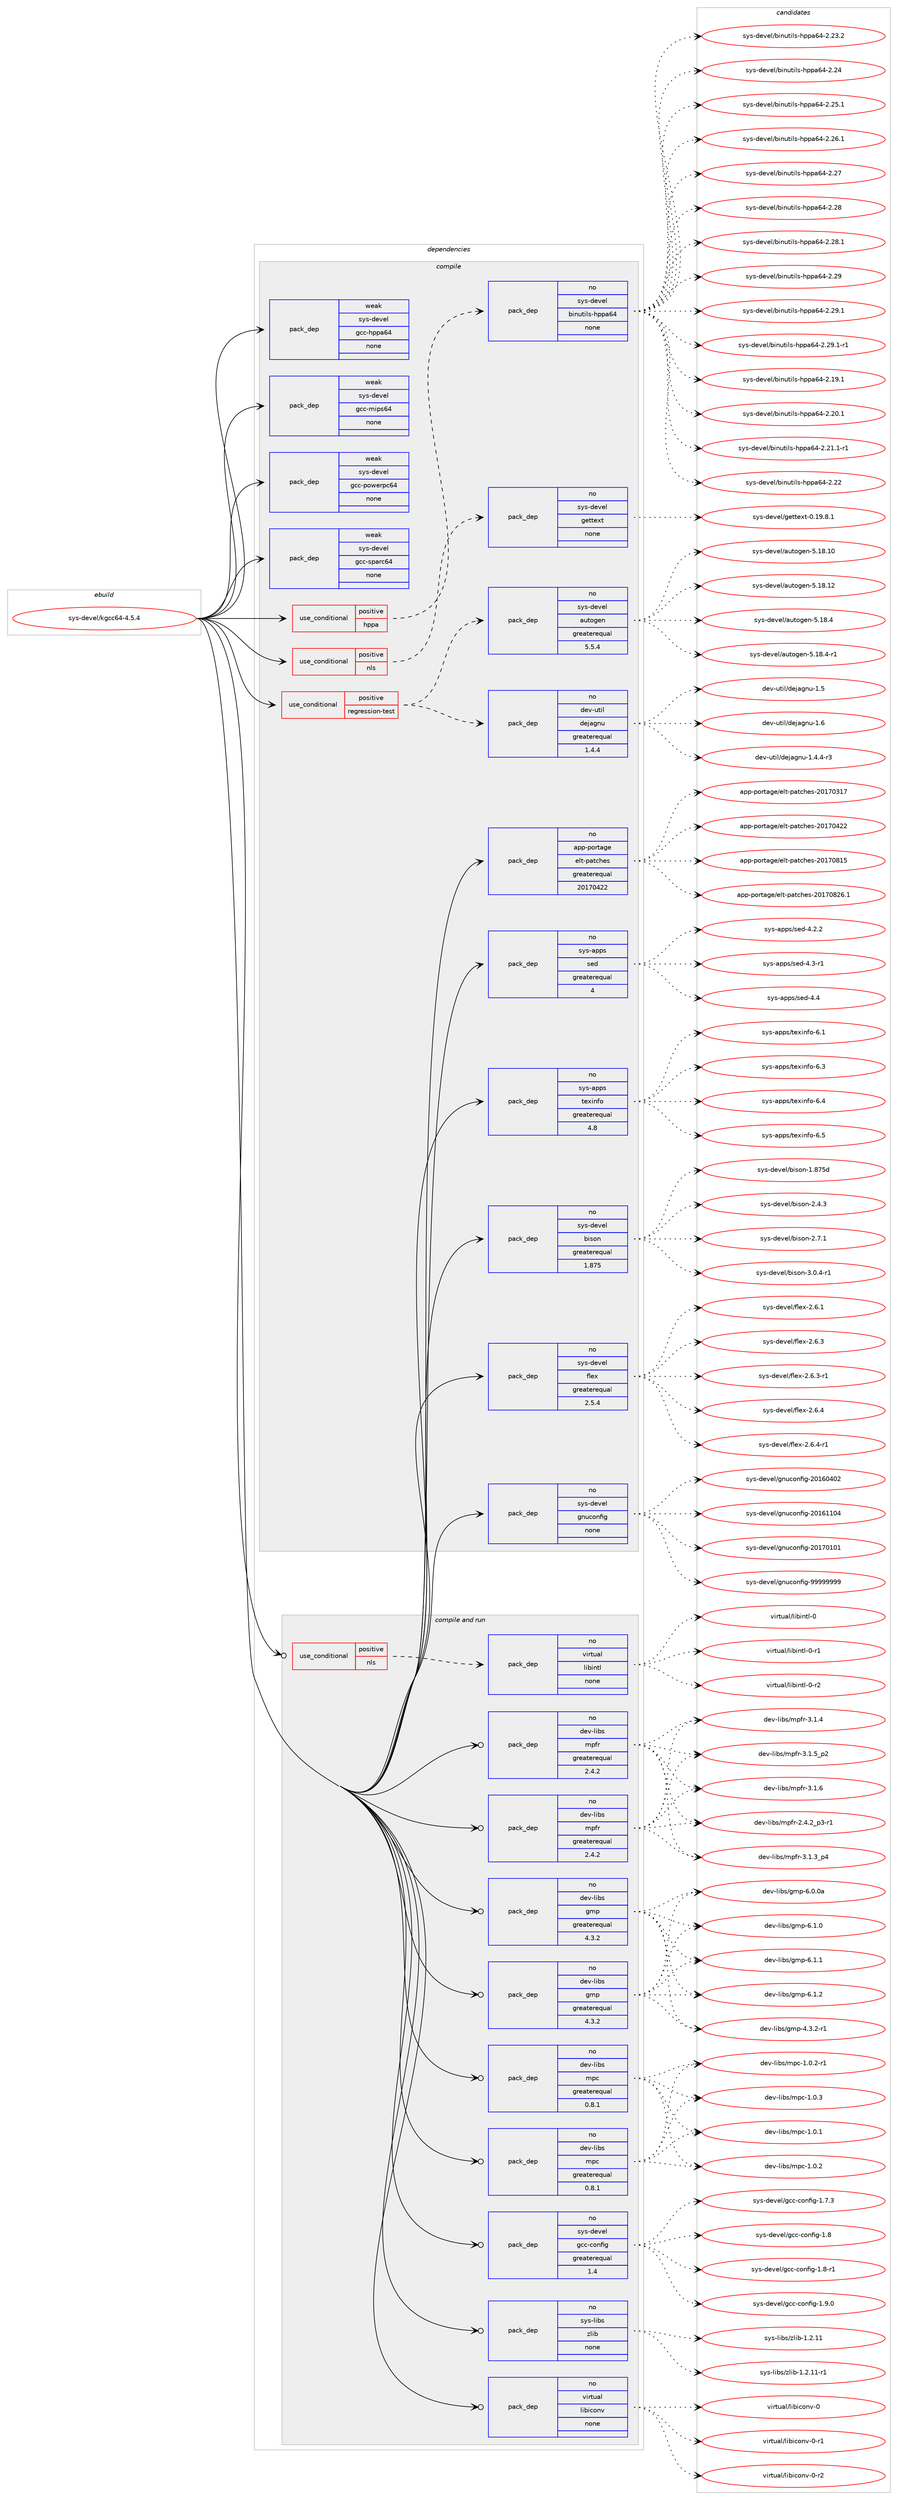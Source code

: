 digraph prolog {

# *************
# Graph options
# *************

newrank=true;
concentrate=true;
compound=true;
graph [rankdir=LR,fontname=Helvetica,fontsize=10,ranksep=1.5];#, ranksep=2.5, nodesep=0.2];
edge  [arrowhead=vee];
node  [fontname=Helvetica,fontsize=10];

# **********
# The ebuild
# **********

subgraph cluster_leftcol {
color=gray;
rank=same;
label=<<i>ebuild</i>>;
id [label="sys-devel/kgcc64-4.5.4", color=red, width=4, href="../sys-devel/kgcc64-4.5.4.svg"];
}

# ****************
# The dependencies
# ****************

subgraph cluster_midcol {
color=gray;
label=<<i>dependencies</i>>;
subgraph cluster_compile {
fillcolor="#eeeeee";
style=filled;
label=<<i>compile</i>>;
subgraph cond116195 {
dependency484770 [label=<<TABLE BORDER="0" CELLBORDER="1" CELLSPACING="0" CELLPADDING="4"><TR><TD ROWSPAN="3" CELLPADDING="10">use_conditional</TD></TR><TR><TD>positive</TD></TR><TR><TD>hppa</TD></TR></TABLE>>, shape=none, color=red];
subgraph pack360141 {
dependency484771 [label=<<TABLE BORDER="0" CELLBORDER="1" CELLSPACING="0" CELLPADDING="4" WIDTH="220"><TR><TD ROWSPAN="6" CELLPADDING="30">pack_dep</TD></TR><TR><TD WIDTH="110">no</TD></TR><TR><TD>sys-devel</TD></TR><TR><TD>binutils-hppa64</TD></TR><TR><TD>none</TD></TR><TR><TD></TD></TR></TABLE>>, shape=none, color=blue];
}
dependency484770:e -> dependency484771:w [weight=20,style="dashed",arrowhead="vee"];
}
id:e -> dependency484770:w [weight=20,style="solid",arrowhead="vee"];
subgraph cond116196 {
dependency484772 [label=<<TABLE BORDER="0" CELLBORDER="1" CELLSPACING="0" CELLPADDING="4"><TR><TD ROWSPAN="3" CELLPADDING="10">use_conditional</TD></TR><TR><TD>positive</TD></TR><TR><TD>nls</TD></TR></TABLE>>, shape=none, color=red];
subgraph pack360142 {
dependency484773 [label=<<TABLE BORDER="0" CELLBORDER="1" CELLSPACING="0" CELLPADDING="4" WIDTH="220"><TR><TD ROWSPAN="6" CELLPADDING="30">pack_dep</TD></TR><TR><TD WIDTH="110">no</TD></TR><TR><TD>sys-devel</TD></TR><TR><TD>gettext</TD></TR><TR><TD>none</TD></TR><TR><TD></TD></TR></TABLE>>, shape=none, color=blue];
}
dependency484772:e -> dependency484773:w [weight=20,style="dashed",arrowhead="vee"];
}
id:e -> dependency484772:w [weight=20,style="solid",arrowhead="vee"];
subgraph cond116197 {
dependency484774 [label=<<TABLE BORDER="0" CELLBORDER="1" CELLSPACING="0" CELLPADDING="4"><TR><TD ROWSPAN="3" CELLPADDING="10">use_conditional</TD></TR><TR><TD>positive</TD></TR><TR><TD>regression-test</TD></TR></TABLE>>, shape=none, color=red];
subgraph pack360143 {
dependency484775 [label=<<TABLE BORDER="0" CELLBORDER="1" CELLSPACING="0" CELLPADDING="4" WIDTH="220"><TR><TD ROWSPAN="6" CELLPADDING="30">pack_dep</TD></TR><TR><TD WIDTH="110">no</TD></TR><TR><TD>dev-util</TD></TR><TR><TD>dejagnu</TD></TR><TR><TD>greaterequal</TD></TR><TR><TD>1.4.4</TD></TR></TABLE>>, shape=none, color=blue];
}
dependency484774:e -> dependency484775:w [weight=20,style="dashed",arrowhead="vee"];
subgraph pack360144 {
dependency484776 [label=<<TABLE BORDER="0" CELLBORDER="1" CELLSPACING="0" CELLPADDING="4" WIDTH="220"><TR><TD ROWSPAN="6" CELLPADDING="30">pack_dep</TD></TR><TR><TD WIDTH="110">no</TD></TR><TR><TD>sys-devel</TD></TR><TR><TD>autogen</TD></TR><TR><TD>greaterequal</TD></TR><TR><TD>5.5.4</TD></TR></TABLE>>, shape=none, color=blue];
}
dependency484774:e -> dependency484776:w [weight=20,style="dashed",arrowhead="vee"];
}
id:e -> dependency484774:w [weight=20,style="solid",arrowhead="vee"];
subgraph pack360145 {
dependency484777 [label=<<TABLE BORDER="0" CELLBORDER="1" CELLSPACING="0" CELLPADDING="4" WIDTH="220"><TR><TD ROWSPAN="6" CELLPADDING="30">pack_dep</TD></TR><TR><TD WIDTH="110">no</TD></TR><TR><TD>app-portage</TD></TR><TR><TD>elt-patches</TD></TR><TR><TD>greaterequal</TD></TR><TR><TD>20170422</TD></TR></TABLE>>, shape=none, color=blue];
}
id:e -> dependency484777:w [weight=20,style="solid",arrowhead="vee"];
subgraph pack360146 {
dependency484778 [label=<<TABLE BORDER="0" CELLBORDER="1" CELLSPACING="0" CELLPADDING="4" WIDTH="220"><TR><TD ROWSPAN="6" CELLPADDING="30">pack_dep</TD></TR><TR><TD WIDTH="110">no</TD></TR><TR><TD>sys-apps</TD></TR><TR><TD>sed</TD></TR><TR><TD>greaterequal</TD></TR><TR><TD>4</TD></TR></TABLE>>, shape=none, color=blue];
}
id:e -> dependency484778:w [weight=20,style="solid",arrowhead="vee"];
subgraph pack360147 {
dependency484779 [label=<<TABLE BORDER="0" CELLBORDER="1" CELLSPACING="0" CELLPADDING="4" WIDTH="220"><TR><TD ROWSPAN="6" CELLPADDING="30">pack_dep</TD></TR><TR><TD WIDTH="110">no</TD></TR><TR><TD>sys-apps</TD></TR><TR><TD>texinfo</TD></TR><TR><TD>greaterequal</TD></TR><TR><TD>4.8</TD></TR></TABLE>>, shape=none, color=blue];
}
id:e -> dependency484779:w [weight=20,style="solid",arrowhead="vee"];
subgraph pack360148 {
dependency484780 [label=<<TABLE BORDER="0" CELLBORDER="1" CELLSPACING="0" CELLPADDING="4" WIDTH="220"><TR><TD ROWSPAN="6" CELLPADDING="30">pack_dep</TD></TR><TR><TD WIDTH="110">no</TD></TR><TR><TD>sys-devel</TD></TR><TR><TD>bison</TD></TR><TR><TD>greaterequal</TD></TR><TR><TD>1.875</TD></TR></TABLE>>, shape=none, color=blue];
}
id:e -> dependency484780:w [weight=20,style="solid",arrowhead="vee"];
subgraph pack360149 {
dependency484781 [label=<<TABLE BORDER="0" CELLBORDER="1" CELLSPACING="0" CELLPADDING="4" WIDTH="220"><TR><TD ROWSPAN="6" CELLPADDING="30">pack_dep</TD></TR><TR><TD WIDTH="110">no</TD></TR><TR><TD>sys-devel</TD></TR><TR><TD>flex</TD></TR><TR><TD>greaterequal</TD></TR><TR><TD>2.5.4</TD></TR></TABLE>>, shape=none, color=blue];
}
id:e -> dependency484781:w [weight=20,style="solid",arrowhead="vee"];
subgraph pack360150 {
dependency484782 [label=<<TABLE BORDER="0" CELLBORDER="1" CELLSPACING="0" CELLPADDING="4" WIDTH="220"><TR><TD ROWSPAN="6" CELLPADDING="30">pack_dep</TD></TR><TR><TD WIDTH="110">no</TD></TR><TR><TD>sys-devel</TD></TR><TR><TD>gnuconfig</TD></TR><TR><TD>none</TD></TR><TR><TD></TD></TR></TABLE>>, shape=none, color=blue];
}
id:e -> dependency484782:w [weight=20,style="solid",arrowhead="vee"];
subgraph pack360151 {
dependency484783 [label=<<TABLE BORDER="0" CELLBORDER="1" CELLSPACING="0" CELLPADDING="4" WIDTH="220"><TR><TD ROWSPAN="6" CELLPADDING="30">pack_dep</TD></TR><TR><TD WIDTH="110">weak</TD></TR><TR><TD>sys-devel</TD></TR><TR><TD>gcc-hppa64</TD></TR><TR><TD>none</TD></TR><TR><TD></TD></TR></TABLE>>, shape=none, color=blue];
}
id:e -> dependency484783:w [weight=20,style="solid",arrowhead="vee"];
subgraph pack360152 {
dependency484784 [label=<<TABLE BORDER="0" CELLBORDER="1" CELLSPACING="0" CELLPADDING="4" WIDTH="220"><TR><TD ROWSPAN="6" CELLPADDING="30">pack_dep</TD></TR><TR><TD WIDTH="110">weak</TD></TR><TR><TD>sys-devel</TD></TR><TR><TD>gcc-mips64</TD></TR><TR><TD>none</TD></TR><TR><TD></TD></TR></TABLE>>, shape=none, color=blue];
}
id:e -> dependency484784:w [weight=20,style="solid",arrowhead="vee"];
subgraph pack360153 {
dependency484785 [label=<<TABLE BORDER="0" CELLBORDER="1" CELLSPACING="0" CELLPADDING="4" WIDTH="220"><TR><TD ROWSPAN="6" CELLPADDING="30">pack_dep</TD></TR><TR><TD WIDTH="110">weak</TD></TR><TR><TD>sys-devel</TD></TR><TR><TD>gcc-powerpc64</TD></TR><TR><TD>none</TD></TR><TR><TD></TD></TR></TABLE>>, shape=none, color=blue];
}
id:e -> dependency484785:w [weight=20,style="solid",arrowhead="vee"];
subgraph pack360154 {
dependency484786 [label=<<TABLE BORDER="0" CELLBORDER="1" CELLSPACING="0" CELLPADDING="4" WIDTH="220"><TR><TD ROWSPAN="6" CELLPADDING="30">pack_dep</TD></TR><TR><TD WIDTH="110">weak</TD></TR><TR><TD>sys-devel</TD></TR><TR><TD>gcc-sparc64</TD></TR><TR><TD>none</TD></TR><TR><TD></TD></TR></TABLE>>, shape=none, color=blue];
}
id:e -> dependency484786:w [weight=20,style="solid",arrowhead="vee"];
}
subgraph cluster_compileandrun {
fillcolor="#eeeeee";
style=filled;
label=<<i>compile and run</i>>;
subgraph cond116198 {
dependency484787 [label=<<TABLE BORDER="0" CELLBORDER="1" CELLSPACING="0" CELLPADDING="4"><TR><TD ROWSPAN="3" CELLPADDING="10">use_conditional</TD></TR><TR><TD>positive</TD></TR><TR><TD>nls</TD></TR></TABLE>>, shape=none, color=red];
subgraph pack360155 {
dependency484788 [label=<<TABLE BORDER="0" CELLBORDER="1" CELLSPACING="0" CELLPADDING="4" WIDTH="220"><TR><TD ROWSPAN="6" CELLPADDING="30">pack_dep</TD></TR><TR><TD WIDTH="110">no</TD></TR><TR><TD>virtual</TD></TR><TR><TD>libintl</TD></TR><TR><TD>none</TD></TR><TR><TD></TD></TR></TABLE>>, shape=none, color=blue];
}
dependency484787:e -> dependency484788:w [weight=20,style="dashed",arrowhead="vee"];
}
id:e -> dependency484787:w [weight=20,style="solid",arrowhead="odotvee"];
subgraph pack360156 {
dependency484789 [label=<<TABLE BORDER="0" CELLBORDER="1" CELLSPACING="0" CELLPADDING="4" WIDTH="220"><TR><TD ROWSPAN="6" CELLPADDING="30">pack_dep</TD></TR><TR><TD WIDTH="110">no</TD></TR><TR><TD>dev-libs</TD></TR><TR><TD>gmp</TD></TR><TR><TD>greaterequal</TD></TR><TR><TD>4.3.2</TD></TR></TABLE>>, shape=none, color=blue];
}
id:e -> dependency484789:w [weight=20,style="solid",arrowhead="odotvee"];
subgraph pack360157 {
dependency484790 [label=<<TABLE BORDER="0" CELLBORDER="1" CELLSPACING="0" CELLPADDING="4" WIDTH="220"><TR><TD ROWSPAN="6" CELLPADDING="30">pack_dep</TD></TR><TR><TD WIDTH="110">no</TD></TR><TR><TD>dev-libs</TD></TR><TR><TD>gmp</TD></TR><TR><TD>greaterequal</TD></TR><TR><TD>4.3.2</TD></TR></TABLE>>, shape=none, color=blue];
}
id:e -> dependency484790:w [weight=20,style="solid",arrowhead="odotvee"];
subgraph pack360158 {
dependency484791 [label=<<TABLE BORDER="0" CELLBORDER="1" CELLSPACING="0" CELLPADDING="4" WIDTH="220"><TR><TD ROWSPAN="6" CELLPADDING="30">pack_dep</TD></TR><TR><TD WIDTH="110">no</TD></TR><TR><TD>dev-libs</TD></TR><TR><TD>mpc</TD></TR><TR><TD>greaterequal</TD></TR><TR><TD>0.8.1</TD></TR></TABLE>>, shape=none, color=blue];
}
id:e -> dependency484791:w [weight=20,style="solid",arrowhead="odotvee"];
subgraph pack360159 {
dependency484792 [label=<<TABLE BORDER="0" CELLBORDER="1" CELLSPACING="0" CELLPADDING="4" WIDTH="220"><TR><TD ROWSPAN="6" CELLPADDING="30">pack_dep</TD></TR><TR><TD WIDTH="110">no</TD></TR><TR><TD>dev-libs</TD></TR><TR><TD>mpc</TD></TR><TR><TD>greaterequal</TD></TR><TR><TD>0.8.1</TD></TR></TABLE>>, shape=none, color=blue];
}
id:e -> dependency484792:w [weight=20,style="solid",arrowhead="odotvee"];
subgraph pack360160 {
dependency484793 [label=<<TABLE BORDER="0" CELLBORDER="1" CELLSPACING="0" CELLPADDING="4" WIDTH="220"><TR><TD ROWSPAN="6" CELLPADDING="30">pack_dep</TD></TR><TR><TD WIDTH="110">no</TD></TR><TR><TD>dev-libs</TD></TR><TR><TD>mpfr</TD></TR><TR><TD>greaterequal</TD></TR><TR><TD>2.4.2</TD></TR></TABLE>>, shape=none, color=blue];
}
id:e -> dependency484793:w [weight=20,style="solid",arrowhead="odotvee"];
subgraph pack360161 {
dependency484794 [label=<<TABLE BORDER="0" CELLBORDER="1" CELLSPACING="0" CELLPADDING="4" WIDTH="220"><TR><TD ROWSPAN="6" CELLPADDING="30">pack_dep</TD></TR><TR><TD WIDTH="110">no</TD></TR><TR><TD>dev-libs</TD></TR><TR><TD>mpfr</TD></TR><TR><TD>greaterequal</TD></TR><TR><TD>2.4.2</TD></TR></TABLE>>, shape=none, color=blue];
}
id:e -> dependency484794:w [weight=20,style="solid",arrowhead="odotvee"];
subgraph pack360162 {
dependency484795 [label=<<TABLE BORDER="0" CELLBORDER="1" CELLSPACING="0" CELLPADDING="4" WIDTH="220"><TR><TD ROWSPAN="6" CELLPADDING="30">pack_dep</TD></TR><TR><TD WIDTH="110">no</TD></TR><TR><TD>sys-devel</TD></TR><TR><TD>gcc-config</TD></TR><TR><TD>greaterequal</TD></TR><TR><TD>1.4</TD></TR></TABLE>>, shape=none, color=blue];
}
id:e -> dependency484795:w [weight=20,style="solid",arrowhead="odotvee"];
subgraph pack360163 {
dependency484796 [label=<<TABLE BORDER="0" CELLBORDER="1" CELLSPACING="0" CELLPADDING="4" WIDTH="220"><TR><TD ROWSPAN="6" CELLPADDING="30">pack_dep</TD></TR><TR><TD WIDTH="110">no</TD></TR><TR><TD>sys-libs</TD></TR><TR><TD>zlib</TD></TR><TR><TD>none</TD></TR><TR><TD></TD></TR></TABLE>>, shape=none, color=blue];
}
id:e -> dependency484796:w [weight=20,style="solid",arrowhead="odotvee"];
subgraph pack360164 {
dependency484797 [label=<<TABLE BORDER="0" CELLBORDER="1" CELLSPACING="0" CELLPADDING="4" WIDTH="220"><TR><TD ROWSPAN="6" CELLPADDING="30">pack_dep</TD></TR><TR><TD WIDTH="110">no</TD></TR><TR><TD>virtual</TD></TR><TR><TD>libiconv</TD></TR><TR><TD>none</TD></TR><TR><TD></TD></TR></TABLE>>, shape=none, color=blue];
}
id:e -> dependency484797:w [weight=20,style="solid",arrowhead="odotvee"];
}
subgraph cluster_run {
fillcolor="#eeeeee";
style=filled;
label=<<i>run</i>>;
}
}

# **************
# The candidates
# **************

subgraph cluster_choices {
rank=same;
color=gray;
label=<<i>candidates</i>>;

subgraph choice360141 {
color=black;
nodesep=1;
choice1151211154510010111810110847981051101171161051081154510411211297545245504649574649 [label="sys-devel/binutils-hppa64-2.19.1", color=red, width=4,href="../sys-devel/binutils-hppa64-2.19.1.svg"];
choice1151211154510010111810110847981051101171161051081154510411211297545245504650484649 [label="sys-devel/binutils-hppa64-2.20.1", color=red, width=4,href="../sys-devel/binutils-hppa64-2.20.1.svg"];
choice11512111545100101118101108479810511011711610510811545104112112975452455046504946494511449 [label="sys-devel/binutils-hppa64-2.21.1-r1", color=red, width=4,href="../sys-devel/binutils-hppa64-2.21.1-r1.svg"];
choice115121115451001011181011084798105110117116105108115451041121129754524550465050 [label="sys-devel/binutils-hppa64-2.22", color=red, width=4,href="../sys-devel/binutils-hppa64-2.22.svg"];
choice1151211154510010111810110847981051101171161051081154510411211297545245504650514650 [label="sys-devel/binutils-hppa64-2.23.2", color=red, width=4,href="../sys-devel/binutils-hppa64-2.23.2.svg"];
choice115121115451001011181011084798105110117116105108115451041121129754524550465052 [label="sys-devel/binutils-hppa64-2.24", color=red, width=4,href="../sys-devel/binutils-hppa64-2.24.svg"];
choice1151211154510010111810110847981051101171161051081154510411211297545245504650534649 [label="sys-devel/binutils-hppa64-2.25.1", color=red, width=4,href="../sys-devel/binutils-hppa64-2.25.1.svg"];
choice1151211154510010111810110847981051101171161051081154510411211297545245504650544649 [label="sys-devel/binutils-hppa64-2.26.1", color=red, width=4,href="../sys-devel/binutils-hppa64-2.26.1.svg"];
choice115121115451001011181011084798105110117116105108115451041121129754524550465055 [label="sys-devel/binutils-hppa64-2.27", color=red, width=4,href="../sys-devel/binutils-hppa64-2.27.svg"];
choice115121115451001011181011084798105110117116105108115451041121129754524550465056 [label="sys-devel/binutils-hppa64-2.28", color=red, width=4,href="../sys-devel/binutils-hppa64-2.28.svg"];
choice1151211154510010111810110847981051101171161051081154510411211297545245504650564649 [label="sys-devel/binutils-hppa64-2.28.1", color=red, width=4,href="../sys-devel/binutils-hppa64-2.28.1.svg"];
choice115121115451001011181011084798105110117116105108115451041121129754524550465057 [label="sys-devel/binutils-hppa64-2.29", color=red, width=4,href="../sys-devel/binutils-hppa64-2.29.svg"];
choice1151211154510010111810110847981051101171161051081154510411211297545245504650574649 [label="sys-devel/binutils-hppa64-2.29.1", color=red, width=4,href="../sys-devel/binutils-hppa64-2.29.1.svg"];
choice11512111545100101118101108479810511011711610510811545104112112975452455046505746494511449 [label="sys-devel/binutils-hppa64-2.29.1-r1", color=red, width=4,href="../sys-devel/binutils-hppa64-2.29.1-r1.svg"];
dependency484771:e -> choice1151211154510010111810110847981051101171161051081154510411211297545245504649574649:w [style=dotted,weight="100"];
dependency484771:e -> choice1151211154510010111810110847981051101171161051081154510411211297545245504650484649:w [style=dotted,weight="100"];
dependency484771:e -> choice11512111545100101118101108479810511011711610510811545104112112975452455046504946494511449:w [style=dotted,weight="100"];
dependency484771:e -> choice115121115451001011181011084798105110117116105108115451041121129754524550465050:w [style=dotted,weight="100"];
dependency484771:e -> choice1151211154510010111810110847981051101171161051081154510411211297545245504650514650:w [style=dotted,weight="100"];
dependency484771:e -> choice115121115451001011181011084798105110117116105108115451041121129754524550465052:w [style=dotted,weight="100"];
dependency484771:e -> choice1151211154510010111810110847981051101171161051081154510411211297545245504650534649:w [style=dotted,weight="100"];
dependency484771:e -> choice1151211154510010111810110847981051101171161051081154510411211297545245504650544649:w [style=dotted,weight="100"];
dependency484771:e -> choice115121115451001011181011084798105110117116105108115451041121129754524550465055:w [style=dotted,weight="100"];
dependency484771:e -> choice115121115451001011181011084798105110117116105108115451041121129754524550465056:w [style=dotted,weight="100"];
dependency484771:e -> choice1151211154510010111810110847981051101171161051081154510411211297545245504650564649:w [style=dotted,weight="100"];
dependency484771:e -> choice115121115451001011181011084798105110117116105108115451041121129754524550465057:w [style=dotted,weight="100"];
dependency484771:e -> choice1151211154510010111810110847981051101171161051081154510411211297545245504650574649:w [style=dotted,weight="100"];
dependency484771:e -> choice11512111545100101118101108479810511011711610510811545104112112975452455046505746494511449:w [style=dotted,weight="100"];
}
subgraph choice360142 {
color=black;
nodesep=1;
choice1151211154510010111810110847103101116116101120116454846495746564649 [label="sys-devel/gettext-0.19.8.1", color=red, width=4,href="../sys-devel/gettext-0.19.8.1.svg"];
dependency484773:e -> choice1151211154510010111810110847103101116116101120116454846495746564649:w [style=dotted,weight="100"];
}
subgraph choice360143 {
color=black;
nodesep=1;
choice1001011184511711610510847100101106971031101174549465246524511451 [label="dev-util/dejagnu-1.4.4-r3", color=red, width=4,href="../dev-util/dejagnu-1.4.4-r3.svg"];
choice10010111845117116105108471001011069710311011745494653 [label="dev-util/dejagnu-1.5", color=red, width=4,href="../dev-util/dejagnu-1.5.svg"];
choice10010111845117116105108471001011069710311011745494654 [label="dev-util/dejagnu-1.6", color=red, width=4,href="../dev-util/dejagnu-1.6.svg"];
dependency484775:e -> choice1001011184511711610510847100101106971031101174549465246524511451:w [style=dotted,weight="100"];
dependency484775:e -> choice10010111845117116105108471001011069710311011745494653:w [style=dotted,weight="100"];
dependency484775:e -> choice10010111845117116105108471001011069710311011745494654:w [style=dotted,weight="100"];
}
subgraph choice360144 {
color=black;
nodesep=1;
choice1151211154510010111810110847971171161111031011104553464956464948 [label="sys-devel/autogen-5.18.10", color=red, width=4,href="../sys-devel/autogen-5.18.10.svg"];
choice1151211154510010111810110847971171161111031011104553464956464950 [label="sys-devel/autogen-5.18.12", color=red, width=4,href="../sys-devel/autogen-5.18.12.svg"];
choice11512111545100101118101108479711711611110310111045534649564652 [label="sys-devel/autogen-5.18.4", color=red, width=4,href="../sys-devel/autogen-5.18.4.svg"];
choice115121115451001011181011084797117116111103101110455346495646524511449 [label="sys-devel/autogen-5.18.4-r1", color=red, width=4,href="../sys-devel/autogen-5.18.4-r1.svg"];
dependency484776:e -> choice1151211154510010111810110847971171161111031011104553464956464948:w [style=dotted,weight="100"];
dependency484776:e -> choice1151211154510010111810110847971171161111031011104553464956464950:w [style=dotted,weight="100"];
dependency484776:e -> choice11512111545100101118101108479711711611110310111045534649564652:w [style=dotted,weight="100"];
dependency484776:e -> choice115121115451001011181011084797117116111103101110455346495646524511449:w [style=dotted,weight="100"];
}
subgraph choice360145 {
color=black;
nodesep=1;
choice97112112451121111141169710310147101108116451129711699104101115455048495548514955 [label="app-portage/elt-patches-20170317", color=red, width=4,href="../app-portage/elt-patches-20170317.svg"];
choice97112112451121111141169710310147101108116451129711699104101115455048495548525050 [label="app-portage/elt-patches-20170422", color=red, width=4,href="../app-portage/elt-patches-20170422.svg"];
choice97112112451121111141169710310147101108116451129711699104101115455048495548564953 [label="app-portage/elt-patches-20170815", color=red, width=4,href="../app-portage/elt-patches-20170815.svg"];
choice971121124511211111411697103101471011081164511297116991041011154550484955485650544649 [label="app-portage/elt-patches-20170826.1", color=red, width=4,href="../app-portage/elt-patches-20170826.1.svg"];
dependency484777:e -> choice97112112451121111141169710310147101108116451129711699104101115455048495548514955:w [style=dotted,weight="100"];
dependency484777:e -> choice97112112451121111141169710310147101108116451129711699104101115455048495548525050:w [style=dotted,weight="100"];
dependency484777:e -> choice97112112451121111141169710310147101108116451129711699104101115455048495548564953:w [style=dotted,weight="100"];
dependency484777:e -> choice971121124511211111411697103101471011081164511297116991041011154550484955485650544649:w [style=dotted,weight="100"];
}
subgraph choice360146 {
color=black;
nodesep=1;
choice115121115459711211211547115101100455246504650 [label="sys-apps/sed-4.2.2", color=red, width=4,href="../sys-apps/sed-4.2.2.svg"];
choice115121115459711211211547115101100455246514511449 [label="sys-apps/sed-4.3-r1", color=red, width=4,href="../sys-apps/sed-4.3-r1.svg"];
choice11512111545971121121154711510110045524652 [label="sys-apps/sed-4.4", color=red, width=4,href="../sys-apps/sed-4.4.svg"];
dependency484778:e -> choice115121115459711211211547115101100455246504650:w [style=dotted,weight="100"];
dependency484778:e -> choice115121115459711211211547115101100455246514511449:w [style=dotted,weight="100"];
dependency484778:e -> choice11512111545971121121154711510110045524652:w [style=dotted,weight="100"];
}
subgraph choice360147 {
color=black;
nodesep=1;
choice11512111545971121121154711610112010511010211145544649 [label="sys-apps/texinfo-6.1", color=red, width=4,href="../sys-apps/texinfo-6.1.svg"];
choice11512111545971121121154711610112010511010211145544651 [label="sys-apps/texinfo-6.3", color=red, width=4,href="../sys-apps/texinfo-6.3.svg"];
choice11512111545971121121154711610112010511010211145544652 [label="sys-apps/texinfo-6.4", color=red, width=4,href="../sys-apps/texinfo-6.4.svg"];
choice11512111545971121121154711610112010511010211145544653 [label="sys-apps/texinfo-6.5", color=red, width=4,href="../sys-apps/texinfo-6.5.svg"];
dependency484779:e -> choice11512111545971121121154711610112010511010211145544649:w [style=dotted,weight="100"];
dependency484779:e -> choice11512111545971121121154711610112010511010211145544651:w [style=dotted,weight="100"];
dependency484779:e -> choice11512111545971121121154711610112010511010211145544652:w [style=dotted,weight="100"];
dependency484779:e -> choice11512111545971121121154711610112010511010211145544653:w [style=dotted,weight="100"];
}
subgraph choice360148 {
color=black;
nodesep=1;
choice115121115451001011181011084798105115111110454946565553100 [label="sys-devel/bison-1.875d", color=red, width=4,href="../sys-devel/bison-1.875d.svg"];
choice115121115451001011181011084798105115111110455046524651 [label="sys-devel/bison-2.4.3", color=red, width=4,href="../sys-devel/bison-2.4.3.svg"];
choice115121115451001011181011084798105115111110455046554649 [label="sys-devel/bison-2.7.1", color=red, width=4,href="../sys-devel/bison-2.7.1.svg"];
choice1151211154510010111810110847981051151111104551464846524511449 [label="sys-devel/bison-3.0.4-r1", color=red, width=4,href="../sys-devel/bison-3.0.4-r1.svg"];
dependency484780:e -> choice115121115451001011181011084798105115111110454946565553100:w [style=dotted,weight="100"];
dependency484780:e -> choice115121115451001011181011084798105115111110455046524651:w [style=dotted,weight="100"];
dependency484780:e -> choice115121115451001011181011084798105115111110455046554649:w [style=dotted,weight="100"];
dependency484780:e -> choice1151211154510010111810110847981051151111104551464846524511449:w [style=dotted,weight="100"];
}
subgraph choice360149 {
color=black;
nodesep=1;
choice1151211154510010111810110847102108101120455046544649 [label="sys-devel/flex-2.6.1", color=red, width=4,href="../sys-devel/flex-2.6.1.svg"];
choice1151211154510010111810110847102108101120455046544651 [label="sys-devel/flex-2.6.3", color=red, width=4,href="../sys-devel/flex-2.6.3.svg"];
choice11512111545100101118101108471021081011204550465446514511449 [label="sys-devel/flex-2.6.3-r1", color=red, width=4,href="../sys-devel/flex-2.6.3-r1.svg"];
choice1151211154510010111810110847102108101120455046544652 [label="sys-devel/flex-2.6.4", color=red, width=4,href="../sys-devel/flex-2.6.4.svg"];
choice11512111545100101118101108471021081011204550465446524511449 [label="sys-devel/flex-2.6.4-r1", color=red, width=4,href="../sys-devel/flex-2.6.4-r1.svg"];
dependency484781:e -> choice1151211154510010111810110847102108101120455046544649:w [style=dotted,weight="100"];
dependency484781:e -> choice1151211154510010111810110847102108101120455046544651:w [style=dotted,weight="100"];
dependency484781:e -> choice11512111545100101118101108471021081011204550465446514511449:w [style=dotted,weight="100"];
dependency484781:e -> choice1151211154510010111810110847102108101120455046544652:w [style=dotted,weight="100"];
dependency484781:e -> choice11512111545100101118101108471021081011204550465446524511449:w [style=dotted,weight="100"];
}
subgraph choice360150 {
color=black;
nodesep=1;
choice115121115451001011181011084710311011799111110102105103455048495448524850 [label="sys-devel/gnuconfig-20160402", color=red, width=4,href="../sys-devel/gnuconfig-20160402.svg"];
choice115121115451001011181011084710311011799111110102105103455048495449494852 [label="sys-devel/gnuconfig-20161104", color=red, width=4,href="../sys-devel/gnuconfig-20161104.svg"];
choice115121115451001011181011084710311011799111110102105103455048495548494849 [label="sys-devel/gnuconfig-20170101", color=red, width=4,href="../sys-devel/gnuconfig-20170101.svg"];
choice115121115451001011181011084710311011799111110102105103455757575757575757 [label="sys-devel/gnuconfig-99999999", color=red, width=4,href="../sys-devel/gnuconfig-99999999.svg"];
dependency484782:e -> choice115121115451001011181011084710311011799111110102105103455048495448524850:w [style=dotted,weight="100"];
dependency484782:e -> choice115121115451001011181011084710311011799111110102105103455048495449494852:w [style=dotted,weight="100"];
dependency484782:e -> choice115121115451001011181011084710311011799111110102105103455048495548494849:w [style=dotted,weight="100"];
dependency484782:e -> choice115121115451001011181011084710311011799111110102105103455757575757575757:w [style=dotted,weight="100"];
}
subgraph choice360151 {
color=black;
nodesep=1;
}
subgraph choice360152 {
color=black;
nodesep=1;
}
subgraph choice360153 {
color=black;
nodesep=1;
}
subgraph choice360154 {
color=black;
nodesep=1;
}
subgraph choice360155 {
color=black;
nodesep=1;
choice1181051141161179710847108105981051101161084548 [label="virtual/libintl-0", color=red, width=4,href="../virtual/libintl-0.svg"];
choice11810511411611797108471081059810511011610845484511449 [label="virtual/libintl-0-r1", color=red, width=4,href="../virtual/libintl-0-r1.svg"];
choice11810511411611797108471081059810511011610845484511450 [label="virtual/libintl-0-r2", color=red, width=4,href="../virtual/libintl-0-r2.svg"];
dependency484788:e -> choice1181051141161179710847108105981051101161084548:w [style=dotted,weight="100"];
dependency484788:e -> choice11810511411611797108471081059810511011610845484511449:w [style=dotted,weight="100"];
dependency484788:e -> choice11810511411611797108471081059810511011610845484511450:w [style=dotted,weight="100"];
}
subgraph choice360156 {
color=black;
nodesep=1;
choice1001011184510810598115471031091124552465146504511449 [label="dev-libs/gmp-4.3.2-r1", color=red, width=4,href="../dev-libs/gmp-4.3.2-r1.svg"];
choice10010111845108105981154710310911245544648464897 [label="dev-libs/gmp-6.0.0a", color=red, width=4,href="../dev-libs/gmp-6.0.0a.svg"];
choice100101118451081059811547103109112455446494648 [label="dev-libs/gmp-6.1.0", color=red, width=4,href="../dev-libs/gmp-6.1.0.svg"];
choice100101118451081059811547103109112455446494649 [label="dev-libs/gmp-6.1.1", color=red, width=4,href="../dev-libs/gmp-6.1.1.svg"];
choice100101118451081059811547103109112455446494650 [label="dev-libs/gmp-6.1.2", color=red, width=4,href="../dev-libs/gmp-6.1.2.svg"];
dependency484789:e -> choice1001011184510810598115471031091124552465146504511449:w [style=dotted,weight="100"];
dependency484789:e -> choice10010111845108105981154710310911245544648464897:w [style=dotted,weight="100"];
dependency484789:e -> choice100101118451081059811547103109112455446494648:w [style=dotted,weight="100"];
dependency484789:e -> choice100101118451081059811547103109112455446494649:w [style=dotted,weight="100"];
dependency484789:e -> choice100101118451081059811547103109112455446494650:w [style=dotted,weight="100"];
}
subgraph choice360157 {
color=black;
nodesep=1;
choice1001011184510810598115471031091124552465146504511449 [label="dev-libs/gmp-4.3.2-r1", color=red, width=4,href="../dev-libs/gmp-4.3.2-r1.svg"];
choice10010111845108105981154710310911245544648464897 [label="dev-libs/gmp-6.0.0a", color=red, width=4,href="../dev-libs/gmp-6.0.0a.svg"];
choice100101118451081059811547103109112455446494648 [label="dev-libs/gmp-6.1.0", color=red, width=4,href="../dev-libs/gmp-6.1.0.svg"];
choice100101118451081059811547103109112455446494649 [label="dev-libs/gmp-6.1.1", color=red, width=4,href="../dev-libs/gmp-6.1.1.svg"];
choice100101118451081059811547103109112455446494650 [label="dev-libs/gmp-6.1.2", color=red, width=4,href="../dev-libs/gmp-6.1.2.svg"];
dependency484790:e -> choice1001011184510810598115471031091124552465146504511449:w [style=dotted,weight="100"];
dependency484790:e -> choice10010111845108105981154710310911245544648464897:w [style=dotted,weight="100"];
dependency484790:e -> choice100101118451081059811547103109112455446494648:w [style=dotted,weight="100"];
dependency484790:e -> choice100101118451081059811547103109112455446494649:w [style=dotted,weight="100"];
dependency484790:e -> choice100101118451081059811547103109112455446494650:w [style=dotted,weight="100"];
}
subgraph choice360158 {
color=black;
nodesep=1;
choice10010111845108105981154710911299454946484649 [label="dev-libs/mpc-1.0.1", color=red, width=4,href="../dev-libs/mpc-1.0.1.svg"];
choice10010111845108105981154710911299454946484650 [label="dev-libs/mpc-1.0.2", color=red, width=4,href="../dev-libs/mpc-1.0.2.svg"];
choice100101118451081059811547109112994549464846504511449 [label="dev-libs/mpc-1.0.2-r1", color=red, width=4,href="../dev-libs/mpc-1.0.2-r1.svg"];
choice10010111845108105981154710911299454946484651 [label="dev-libs/mpc-1.0.3", color=red, width=4,href="../dev-libs/mpc-1.0.3.svg"];
dependency484791:e -> choice10010111845108105981154710911299454946484649:w [style=dotted,weight="100"];
dependency484791:e -> choice10010111845108105981154710911299454946484650:w [style=dotted,weight="100"];
dependency484791:e -> choice100101118451081059811547109112994549464846504511449:w [style=dotted,weight="100"];
dependency484791:e -> choice10010111845108105981154710911299454946484651:w [style=dotted,weight="100"];
}
subgraph choice360159 {
color=black;
nodesep=1;
choice10010111845108105981154710911299454946484649 [label="dev-libs/mpc-1.0.1", color=red, width=4,href="../dev-libs/mpc-1.0.1.svg"];
choice10010111845108105981154710911299454946484650 [label="dev-libs/mpc-1.0.2", color=red, width=4,href="../dev-libs/mpc-1.0.2.svg"];
choice100101118451081059811547109112994549464846504511449 [label="dev-libs/mpc-1.0.2-r1", color=red, width=4,href="../dev-libs/mpc-1.0.2-r1.svg"];
choice10010111845108105981154710911299454946484651 [label="dev-libs/mpc-1.0.3", color=red, width=4,href="../dev-libs/mpc-1.0.3.svg"];
dependency484792:e -> choice10010111845108105981154710911299454946484649:w [style=dotted,weight="100"];
dependency484792:e -> choice10010111845108105981154710911299454946484650:w [style=dotted,weight="100"];
dependency484792:e -> choice100101118451081059811547109112994549464846504511449:w [style=dotted,weight="100"];
dependency484792:e -> choice10010111845108105981154710911299454946484651:w [style=dotted,weight="100"];
}
subgraph choice360160 {
color=black;
nodesep=1;
choice10010111845108105981154710911210211445504652465095112514511449 [label="dev-libs/mpfr-2.4.2_p3-r1", color=red, width=4,href="../dev-libs/mpfr-2.4.2_p3-r1.svg"];
choice1001011184510810598115471091121021144551464946519511252 [label="dev-libs/mpfr-3.1.3_p4", color=red, width=4,href="../dev-libs/mpfr-3.1.3_p4.svg"];
choice100101118451081059811547109112102114455146494652 [label="dev-libs/mpfr-3.1.4", color=red, width=4,href="../dev-libs/mpfr-3.1.4.svg"];
choice1001011184510810598115471091121021144551464946539511250 [label="dev-libs/mpfr-3.1.5_p2", color=red, width=4,href="../dev-libs/mpfr-3.1.5_p2.svg"];
choice100101118451081059811547109112102114455146494654 [label="dev-libs/mpfr-3.1.6", color=red, width=4,href="../dev-libs/mpfr-3.1.6.svg"];
dependency484793:e -> choice10010111845108105981154710911210211445504652465095112514511449:w [style=dotted,weight="100"];
dependency484793:e -> choice1001011184510810598115471091121021144551464946519511252:w [style=dotted,weight="100"];
dependency484793:e -> choice100101118451081059811547109112102114455146494652:w [style=dotted,weight="100"];
dependency484793:e -> choice1001011184510810598115471091121021144551464946539511250:w [style=dotted,weight="100"];
dependency484793:e -> choice100101118451081059811547109112102114455146494654:w [style=dotted,weight="100"];
}
subgraph choice360161 {
color=black;
nodesep=1;
choice10010111845108105981154710911210211445504652465095112514511449 [label="dev-libs/mpfr-2.4.2_p3-r1", color=red, width=4,href="../dev-libs/mpfr-2.4.2_p3-r1.svg"];
choice1001011184510810598115471091121021144551464946519511252 [label="dev-libs/mpfr-3.1.3_p4", color=red, width=4,href="../dev-libs/mpfr-3.1.3_p4.svg"];
choice100101118451081059811547109112102114455146494652 [label="dev-libs/mpfr-3.1.4", color=red, width=4,href="../dev-libs/mpfr-3.1.4.svg"];
choice1001011184510810598115471091121021144551464946539511250 [label="dev-libs/mpfr-3.1.5_p2", color=red, width=4,href="../dev-libs/mpfr-3.1.5_p2.svg"];
choice100101118451081059811547109112102114455146494654 [label="dev-libs/mpfr-3.1.6", color=red, width=4,href="../dev-libs/mpfr-3.1.6.svg"];
dependency484794:e -> choice10010111845108105981154710911210211445504652465095112514511449:w [style=dotted,weight="100"];
dependency484794:e -> choice1001011184510810598115471091121021144551464946519511252:w [style=dotted,weight="100"];
dependency484794:e -> choice100101118451081059811547109112102114455146494652:w [style=dotted,weight="100"];
dependency484794:e -> choice1001011184510810598115471091121021144551464946539511250:w [style=dotted,weight="100"];
dependency484794:e -> choice100101118451081059811547109112102114455146494654:w [style=dotted,weight="100"];
}
subgraph choice360162 {
color=black;
nodesep=1;
choice115121115451001011181011084710399994599111110102105103454946554651 [label="sys-devel/gcc-config-1.7.3", color=red, width=4,href="../sys-devel/gcc-config-1.7.3.svg"];
choice11512111545100101118101108471039999459911111010210510345494656 [label="sys-devel/gcc-config-1.8", color=red, width=4,href="../sys-devel/gcc-config-1.8.svg"];
choice115121115451001011181011084710399994599111110102105103454946564511449 [label="sys-devel/gcc-config-1.8-r1", color=red, width=4,href="../sys-devel/gcc-config-1.8-r1.svg"];
choice115121115451001011181011084710399994599111110102105103454946574648 [label="sys-devel/gcc-config-1.9.0", color=red, width=4,href="../sys-devel/gcc-config-1.9.0.svg"];
dependency484795:e -> choice115121115451001011181011084710399994599111110102105103454946554651:w [style=dotted,weight="100"];
dependency484795:e -> choice11512111545100101118101108471039999459911111010210510345494656:w [style=dotted,weight="100"];
dependency484795:e -> choice115121115451001011181011084710399994599111110102105103454946564511449:w [style=dotted,weight="100"];
dependency484795:e -> choice115121115451001011181011084710399994599111110102105103454946574648:w [style=dotted,weight="100"];
}
subgraph choice360163 {
color=black;
nodesep=1;
choice1151211154510810598115471221081059845494650464949 [label="sys-libs/zlib-1.2.11", color=red, width=4,href="../sys-libs/zlib-1.2.11.svg"];
choice11512111545108105981154712210810598454946504649494511449 [label="sys-libs/zlib-1.2.11-r1", color=red, width=4,href="../sys-libs/zlib-1.2.11-r1.svg"];
dependency484796:e -> choice1151211154510810598115471221081059845494650464949:w [style=dotted,weight="100"];
dependency484796:e -> choice11512111545108105981154712210810598454946504649494511449:w [style=dotted,weight="100"];
}
subgraph choice360164 {
color=black;
nodesep=1;
choice118105114116117971084710810598105991111101184548 [label="virtual/libiconv-0", color=red, width=4,href="../virtual/libiconv-0.svg"];
choice1181051141161179710847108105981059911111011845484511449 [label="virtual/libiconv-0-r1", color=red, width=4,href="../virtual/libiconv-0-r1.svg"];
choice1181051141161179710847108105981059911111011845484511450 [label="virtual/libiconv-0-r2", color=red, width=4,href="../virtual/libiconv-0-r2.svg"];
dependency484797:e -> choice118105114116117971084710810598105991111101184548:w [style=dotted,weight="100"];
dependency484797:e -> choice1181051141161179710847108105981059911111011845484511449:w [style=dotted,weight="100"];
dependency484797:e -> choice1181051141161179710847108105981059911111011845484511450:w [style=dotted,weight="100"];
}
}

}
